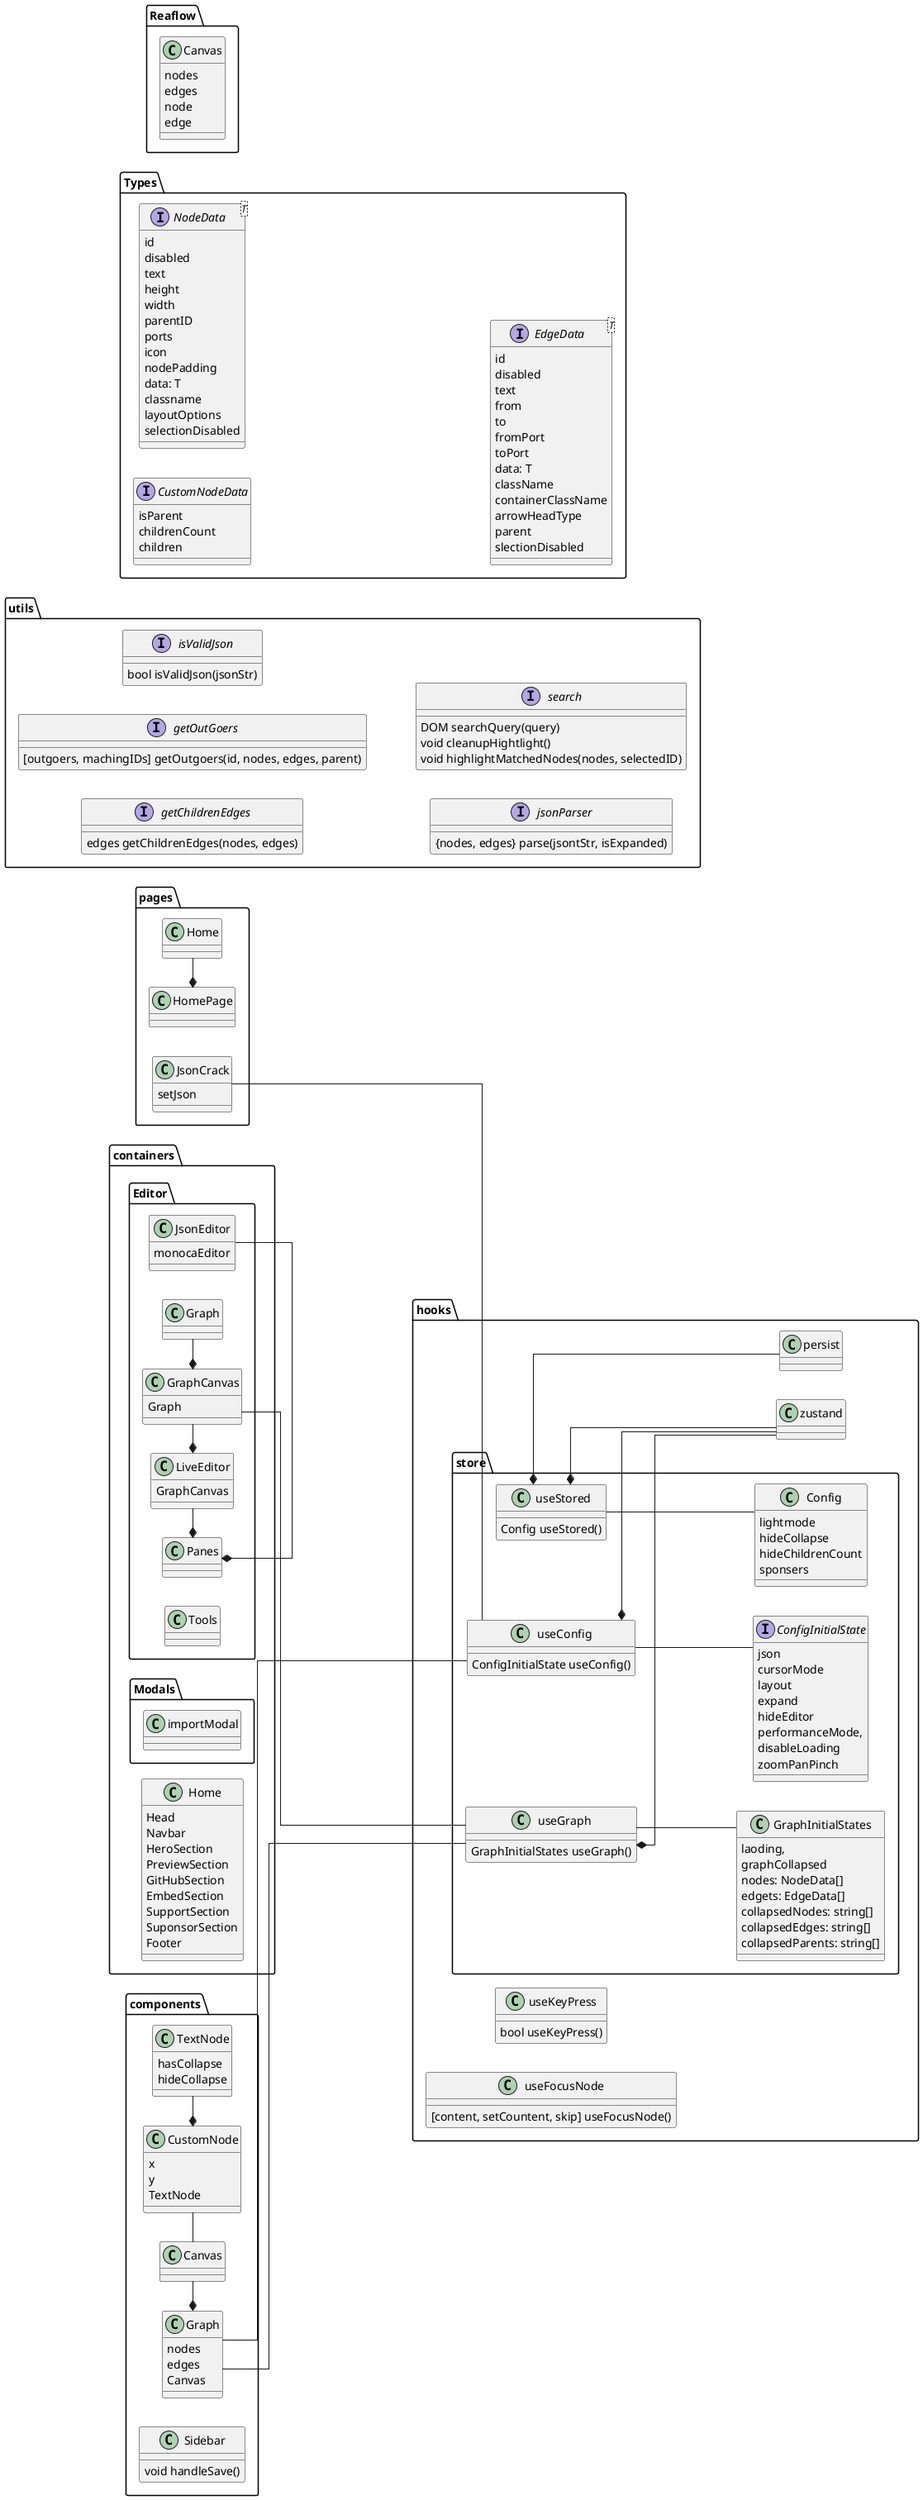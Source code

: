 @startuml
skinparam Linetype ortho
'top to bottom direction
left to right direction

package utils{
    interface getChildrenEdges{
        edges getChildrenEdges(nodes, edges)
    }
    interface getOutGoers{
        [outgoers, machingIDs] getOutgoers(id, nodes, edges, parent)        
    }
    interface isValidJson{
        bool isValidJson(jsonStr)        
    }

    interface jsonParser{
        {nodes, edges} parse(jsontStr, isExpanded)
    }
    
    interface search{
        DOM searchQuery(query)
        void cleanupHightlight()
        void highlightMatchedNodes(nodes, selectedID)
    }
}

package Types{
    interface CustomNodeData{
        isParent
        childrenCount
        children
    }
    interface NodeData<T>{
        id
        disabled
        text
        height
        width
        parentID
        ports
        icon
        nodePadding
        data: T
        classname
        layoutOptions
        selectionDisabled
    }
    interface EdgeData<T>{
        id
        disabled
        text
        from
        to
        fromPort
        toPort
        data: T
        className
        containerClassName
        arrowHeadType
        parent
        slectionDisabled
    }
}

package hooks{
    package store{
        interface ConfigInitialState{
            json
            cursorMode
            layout
            expand
            hideEditor
            performanceMode,
            disableLoading
            zoomPanPinch
        }
        class useConfig{
            ConfigInitialState useConfig()
        }
        class GraphInitialStates{
            laoding,
            graphCollapsed
            nodes: NodeData[]
            edgets: EdgeData[]
            collapsedNodes: string[]
            collapsedEdges: string[]
            collapsedParents: string[]
        }
        class useGraph{
            GraphInitialStates useGraph()
        }
        class Config{
            lightmode
            hideCollapse
            hideChildrenCount
            sponsers
        }
        class useStored{
            Config useStored()
        }
    }
    useConfig *-- zustand
    useConfig -- ConfigInitialState
    useGraph *-- zustand
    useGraph -- GraphInitialStates
    useStored *-- persist
    useStored *-- zustand
    useStored -- Config
    
    class useKeyPress{
        bool useKeyPress()
    }
    class useFocusNode{
        [content, setCountent, skip] useFocusNode()
    }
}

package pages{
    HomePage *- Home
    class JsonCrack{
        setJson
    }
    JsonCrack -- useConfig
}
package containers{
    class Home{
        Head
        Navbar
        HeroSection
        PreviewSection
        GitHubSection
        EmbedSection
        SupportSection
        SuponsorSection
        Footer
    }
    package Editor {
        class Panes
        Panes *- JsonEditor
        Panes *- LiveEditor
        class LiveEditor {
            GraphCanvas
        }
        LiveEditor *- GraphCanvas
        GraphCanvas -- useGraph
        class GraphCanvas{
            Graph
        }
        GraphCanvas *- Graph
        class Tools
        class JsonEditor{
            monocaEditor
        }
    }
    package Modals{
        class importModal
    }
}
package components{
    class Graph{
        nodes
        edges
        Canvas
    }
    Graph -- useGraph
    Graph -- useConfig
    Graph *- Canvas
    Canvas - CustomNode

    class CustomNode{
        x
        y
        TextNode
    }
    CustomNode *- TextNode
    class TextNode{
        hasCollapse
        hideCollapse
    }
    class Sidebar{
        void handleSave()
    }
}

package Reaflow{
    class Canvas{
        nodes
        edges
        node
        edge
    }
}
@enduml
